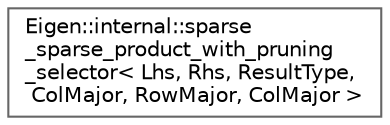 digraph "类继承关系图"
{
 // LATEX_PDF_SIZE
  bgcolor="transparent";
  edge [fontname=Helvetica,fontsize=10,labelfontname=Helvetica,labelfontsize=10];
  node [fontname=Helvetica,fontsize=10,shape=box,height=0.2,width=0.4];
  rankdir="LR";
  Node0 [id="Node000000",label="Eigen::internal::sparse\l_sparse_product_with_pruning\l_selector\< Lhs, Rhs, ResultType,\l ColMajor, RowMajor, ColMajor \>",height=0.2,width=0.4,color="grey40", fillcolor="white", style="filled",URL="$struct_eigen_1_1internal_1_1sparse__sparse__product__with__pruning__selector_3_01_lhs_00_01_rhs_3de0f703bb5ed649050c959104d3eb1b.html",tooltip=" "];
}
